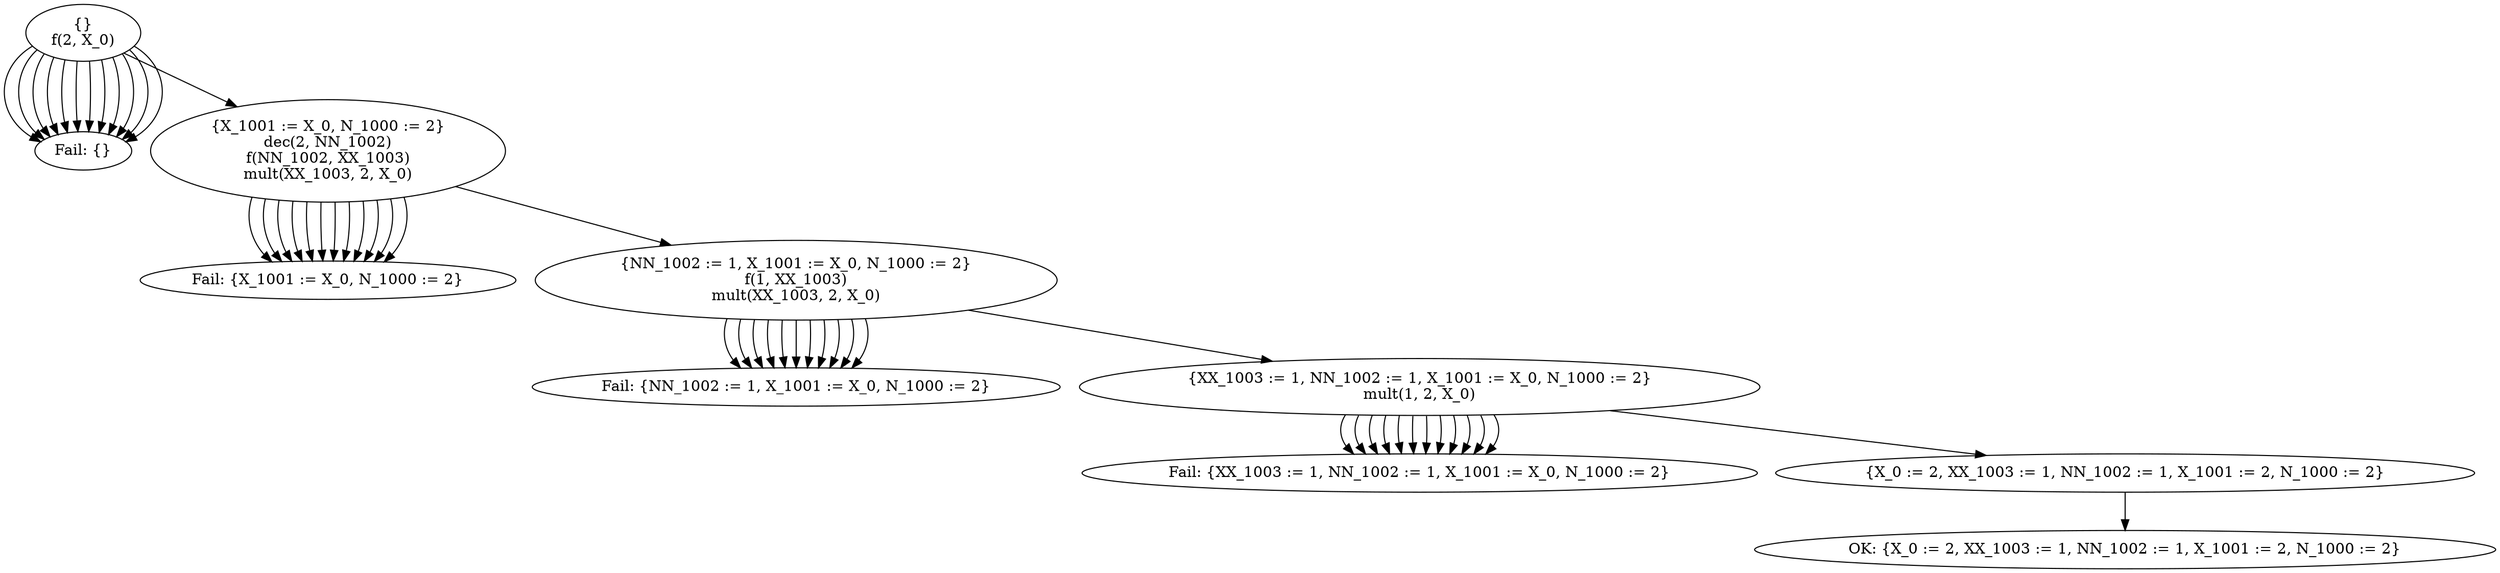 digraph G{
"{}
f(2, X_0)"
->
"Fail: {}"
"{}
f(2, X_0)"
->
"Fail: {}"
"{}
f(2, X_0)"
->
"Fail: {}"
"{}
f(2, X_0)"
->
"Fail: {}"
"{}
f(2, X_0)"
->
"Fail: {}"
"{}
f(2, X_0)"
->
"Fail: {}"
"{}
f(2, X_0)"
->
"Fail: {}"
"{}
f(2, X_0)"
->
"Fail: {}"
"{}
f(2, X_0)"
->
"Fail: {}"
"{}
f(2, X_0)"
->
"Fail: {}"
"{}
f(2, X_0)"
->
"Fail: {}"
"{}
f(2, X_0)"
->
"Fail: {}"
"{}
f(2, X_0)"
->
"{X_1001 := X_0, N_1000 := 2}
dec(2, NN_1002)
f(NN_1002, XX_1003)
mult(XX_1003, 2, X_0)"

"{X_1001 := X_0, N_1000 := 2}
dec(2, NN_1002)
f(NN_1002, XX_1003)
mult(XX_1003, 2, X_0)"
->
"Fail: {X_1001 := X_0, N_1000 := 2}"
"{X_1001 := X_0, N_1000 := 2}
dec(2, NN_1002)
f(NN_1002, XX_1003)
mult(XX_1003, 2, X_0)"
->
"{NN_1002 := 1, X_1001 := X_0, N_1000 := 2}
f(1, XX_1003)
mult(XX_1003, 2, X_0)"
"{X_1001 := X_0, N_1000 := 2}
dec(2, NN_1002)
f(NN_1002, XX_1003)
mult(XX_1003, 2, X_0)"
->
"Fail: {X_1001 := X_0, N_1000 := 2}"
"{X_1001 := X_0, N_1000 := 2}
dec(2, NN_1002)
f(NN_1002, XX_1003)
mult(XX_1003, 2, X_0)"
->
"Fail: {X_1001 := X_0, N_1000 := 2}"
"{X_1001 := X_0, N_1000 := 2}
dec(2, NN_1002)
f(NN_1002, XX_1003)
mult(XX_1003, 2, X_0)"
->
"Fail: {X_1001 := X_0, N_1000 := 2}"
"{X_1001 := X_0, N_1000 := 2}
dec(2, NN_1002)
f(NN_1002, XX_1003)
mult(XX_1003, 2, X_0)"
->
"Fail: {X_1001 := X_0, N_1000 := 2}"
"{X_1001 := X_0, N_1000 := 2}
dec(2, NN_1002)
f(NN_1002, XX_1003)
mult(XX_1003, 2, X_0)"
->
"Fail: {X_1001 := X_0, N_1000 := 2}"
"{X_1001 := X_0, N_1000 := 2}
dec(2, NN_1002)
f(NN_1002, XX_1003)
mult(XX_1003, 2, X_0)"
->
"Fail: {X_1001 := X_0, N_1000 := 2}"
"{X_1001 := X_0, N_1000 := 2}
dec(2, NN_1002)
f(NN_1002, XX_1003)
mult(XX_1003, 2, X_0)"
->
"Fail: {X_1001 := X_0, N_1000 := 2}"
"{X_1001 := X_0, N_1000 := 2}
dec(2, NN_1002)
f(NN_1002, XX_1003)
mult(XX_1003, 2, X_0)"
->
"Fail: {X_1001 := X_0, N_1000 := 2}"
"{X_1001 := X_0, N_1000 := 2}
dec(2, NN_1002)
f(NN_1002, XX_1003)
mult(XX_1003, 2, X_0)"
->
"Fail: {X_1001 := X_0, N_1000 := 2}"
"{X_1001 := X_0, N_1000 := 2}
dec(2, NN_1002)
f(NN_1002, XX_1003)
mult(XX_1003, 2, X_0)"
->
"Fail: {X_1001 := X_0, N_1000 := 2}"
"{X_1001 := X_0, N_1000 := 2}
dec(2, NN_1002)
f(NN_1002, XX_1003)
mult(XX_1003, 2, X_0)"
->
"Fail: {X_1001 := X_0, N_1000 := 2}"

"{NN_1002 := 1, X_1001 := X_0, N_1000 := 2}
f(1, XX_1003)
mult(XX_1003, 2, X_0)"
->
"Fail: {NN_1002 := 1, X_1001 := X_0, N_1000 := 2}"
"{NN_1002 := 1, X_1001 := X_0, N_1000 := 2}
f(1, XX_1003)
mult(XX_1003, 2, X_0)"
->
"Fail: {NN_1002 := 1, X_1001 := X_0, N_1000 := 2}"
"{NN_1002 := 1, X_1001 := X_0, N_1000 := 2}
f(1, XX_1003)
mult(XX_1003, 2, X_0)"
->
"Fail: {NN_1002 := 1, X_1001 := X_0, N_1000 := 2}"
"{NN_1002 := 1, X_1001 := X_0, N_1000 := 2}
f(1, XX_1003)
mult(XX_1003, 2, X_0)"
->
"Fail: {NN_1002 := 1, X_1001 := X_0, N_1000 := 2}"
"{NN_1002 := 1, X_1001 := X_0, N_1000 := 2}
f(1, XX_1003)
mult(XX_1003, 2, X_0)"
->
"Fail: {NN_1002 := 1, X_1001 := X_0, N_1000 := 2}"
"{NN_1002 := 1, X_1001 := X_0, N_1000 := 2}
f(1, XX_1003)
mult(XX_1003, 2, X_0)"
->
"Fail: {NN_1002 := 1, X_1001 := X_0, N_1000 := 2}"
"{NN_1002 := 1, X_1001 := X_0, N_1000 := 2}
f(1, XX_1003)
mult(XX_1003, 2, X_0)"
->
"Fail: {NN_1002 := 1, X_1001 := X_0, N_1000 := 2}"
"{NN_1002 := 1, X_1001 := X_0, N_1000 := 2}
f(1, XX_1003)
mult(XX_1003, 2, X_0)"
->
"Fail: {NN_1002 := 1, X_1001 := X_0, N_1000 := 2}"
"{NN_1002 := 1, X_1001 := X_0, N_1000 := 2}
f(1, XX_1003)
mult(XX_1003, 2, X_0)"
->
"Fail: {NN_1002 := 1, X_1001 := X_0, N_1000 := 2}"
"{NN_1002 := 1, X_1001 := X_0, N_1000 := 2}
f(1, XX_1003)
mult(XX_1003, 2, X_0)"
->
"Fail: {NN_1002 := 1, X_1001 := X_0, N_1000 := 2}"
"{NN_1002 := 1, X_1001 := X_0, N_1000 := 2}
f(1, XX_1003)
mult(XX_1003, 2, X_0)"
->
"Fail: {NN_1002 := 1, X_1001 := X_0, N_1000 := 2}"
"{NN_1002 := 1, X_1001 := X_0, N_1000 := 2}
f(1, XX_1003)
mult(XX_1003, 2, X_0)"
->
"{XX_1003 := 1, NN_1002 := 1, X_1001 := X_0, N_1000 := 2}
mult(1, 2, X_0)"

"{XX_1003 := 1, NN_1002 := 1, X_1001 := X_0, N_1000 := 2}
mult(1, 2, X_0)"
->
"Fail: {XX_1003 := 1, NN_1002 := 1, X_1001 := X_0, N_1000 := 2}"
"{XX_1003 := 1, NN_1002 := 1, X_1001 := X_0, N_1000 := 2}
mult(1, 2, X_0)"
->
"Fail: {XX_1003 := 1, NN_1002 := 1, X_1001 := X_0, N_1000 := 2}"
"{XX_1003 := 1, NN_1002 := 1, X_1001 := X_0, N_1000 := 2}
mult(1, 2, X_0)"
->
"Fail: {XX_1003 := 1, NN_1002 := 1, X_1001 := X_0, N_1000 := 2}"
"{XX_1003 := 1, NN_1002 := 1, X_1001 := X_0, N_1000 := 2}
mult(1, 2, X_0)"
->
"Fail: {XX_1003 := 1, NN_1002 := 1, X_1001 := X_0, N_1000 := 2}"
"{XX_1003 := 1, NN_1002 := 1, X_1001 := X_0, N_1000 := 2}
mult(1, 2, X_0)"
->
"Fail: {XX_1003 := 1, NN_1002 := 1, X_1001 := X_0, N_1000 := 2}"
"{XX_1003 := 1, NN_1002 := 1, X_1001 := X_0, N_1000 := 2}
mult(1, 2, X_0)"
->
"Fail: {XX_1003 := 1, NN_1002 := 1, X_1001 := X_0, N_1000 := 2}"
"{XX_1003 := 1, NN_1002 := 1, X_1001 := X_0, N_1000 := 2}
mult(1, 2, X_0)"
->
"Fail: {XX_1003 := 1, NN_1002 := 1, X_1001 := X_0, N_1000 := 2}"
"{XX_1003 := 1, NN_1002 := 1, X_1001 := X_0, N_1000 := 2}
mult(1, 2, X_0)"
->
"Fail: {XX_1003 := 1, NN_1002 := 1, X_1001 := X_0, N_1000 := 2}"
"{XX_1003 := 1, NN_1002 := 1, X_1001 := X_0, N_1000 := 2}
mult(1, 2, X_0)"
->
"Fail: {XX_1003 := 1, NN_1002 := 1, X_1001 := X_0, N_1000 := 2}"
"{XX_1003 := 1, NN_1002 := 1, X_1001 := X_0, N_1000 := 2}
mult(1, 2, X_0)"
->
"{X_0 := 2, XX_1003 := 1, NN_1002 := 1, X_1001 := 2, N_1000 := 2}
"
"{XX_1003 := 1, NN_1002 := 1, X_1001 := X_0, N_1000 := 2}
mult(1, 2, X_0)"
->
"Fail: {XX_1003 := 1, NN_1002 := 1, X_1001 := X_0, N_1000 := 2}"
"{XX_1003 := 1, NN_1002 := 1, X_1001 := X_0, N_1000 := 2}
mult(1, 2, X_0)"
->
"Fail: {XX_1003 := 1, NN_1002 := 1, X_1001 := X_0, N_1000 := 2}"
"{XX_1003 := 1, NN_1002 := 1, X_1001 := X_0, N_1000 := 2}
mult(1, 2, X_0)"
->
"Fail: {XX_1003 := 1, NN_1002 := 1, X_1001 := X_0, N_1000 := 2}"

"{X_0 := 2, XX_1003 := 1, NN_1002 := 1, X_1001 := 2, N_1000 := 2}
"
->
"OK: {X_0 := 2, XX_1003 := 1, NN_1002 := 1, X_1001 := 2, N_1000 := 2}"

"OK: {X_0 := 2, XX_1003 := 1, NN_1002 := 1, X_1001 := 2, N_1000 := 2}"
}
